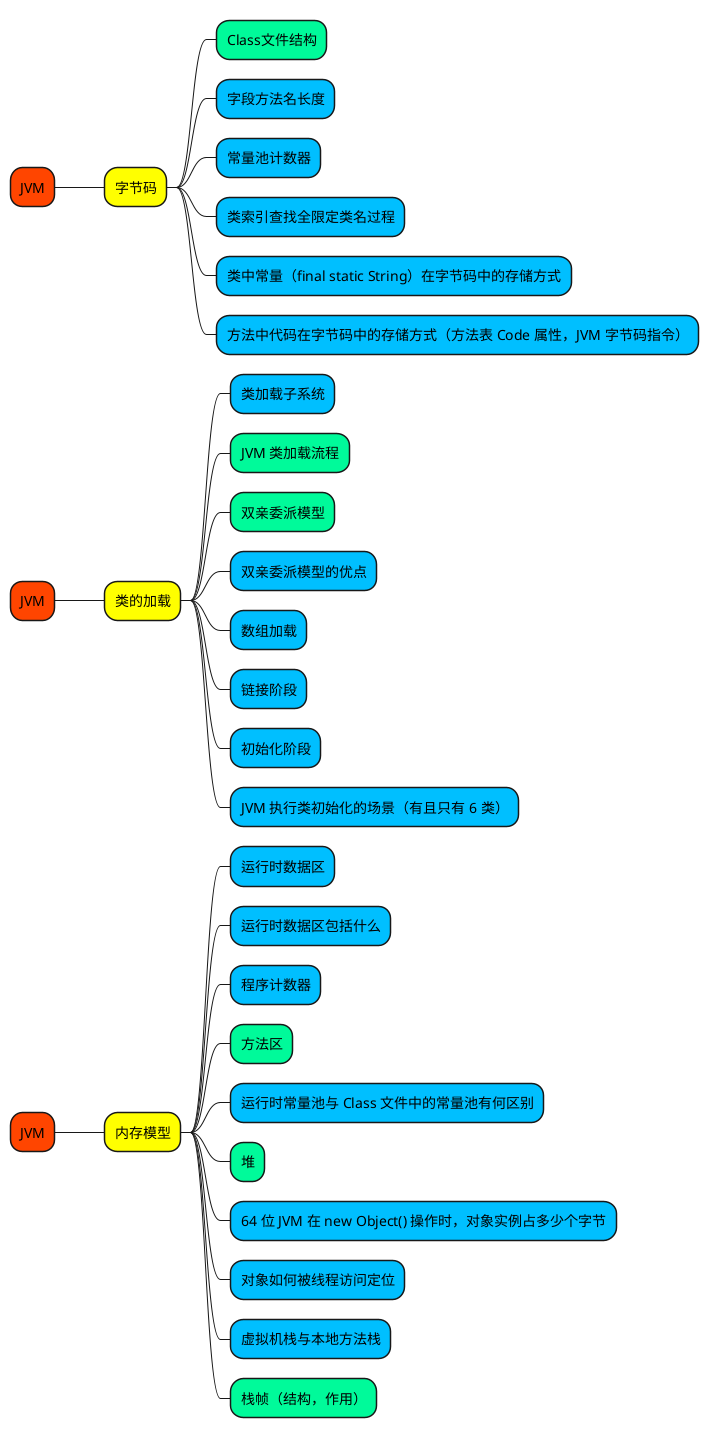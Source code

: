 
@startmindmap


+[#OrangeRed] JVM

++[#yellow] 字节码

+++[#MediumSpringGreen] Class文件结构

+++[#DeepSkyBlue] 字段方法名长度

+++[#DeepSkyBlue] 常量池计数器

+++[#DeepSkyBlue] 类索引查找全限定类名过程

+++[#DeepSkyBlue] 类中常量（final static String）在字节码中的存储方式

+++[#DeepSkyBlue] 方法中代码在字节码中的存储方式（方法表 Code 属性，JVM 字节码指令）

+[#OrangeRed] JVM

++[#yellow] 类的加载

+++[#DeepSkyBlue] 类加载子系统

+++[#MediumSpringGreen] JVM 类加载流程

+++[#MediumSpringGreen] 双亲委派模型

+++[#DeepSkyBlue] 双亲委派模型的优点

+++[#DeepSkyBlue] 数组加载

+++[#DeepSkyBlue] 链接阶段

+++[#DeepSkyBlue] 初始化阶段

+++[#DeepSkyBlue] JVM 执行类初始化的场景（有且只有 6 类）

+[#OrangeRed] JVM

++[#yellow] 内存模型

+++[#DeepSkyBlue] 运行时数据区

+++[#DeepSkyBlue] 运行时数据区包括什么

+++[#DeepSkyBlue] 程序计数器

+++[#MediumSpringGreen] 方法区

+++[#DeepSkyBlue] 运行时常量池与 Class 文件中的常量池有何区别

+++[#MediumSpringGreen] 堆

+++[#DeepSkyBlue] 64 位 JVM 在 new Object() 操作时，对象实例占多少个字节

+++[#DeepSkyBlue] 对象如何被线程访问定位

+++[#DeepSkyBlue] 虚拟机栈与本地方法栈

+++[#MediumSpringGreen] 栈帧（结构，作用）


@endmindmap
